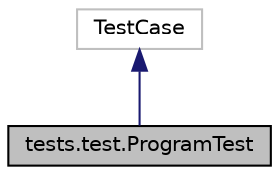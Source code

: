 digraph "tests.test.ProgramTest"
{
  edge [fontname="Helvetica",fontsize="10",labelfontname="Helvetica",labelfontsize="10"];
  node [fontname="Helvetica",fontsize="10",shape=record];
  Node87 [label="tests.test.ProgramTest",height=0.2,width=0.4,color="black", fillcolor="grey75", style="filled", fontcolor="black"];
  Node88 -> Node87 [dir="back",color="midnightblue",fontsize="10",style="solid",fontname="Helvetica"];
  Node88 [label="TestCase",height=0.2,width=0.4,color="grey75", fillcolor="white", style="filled"];
}
